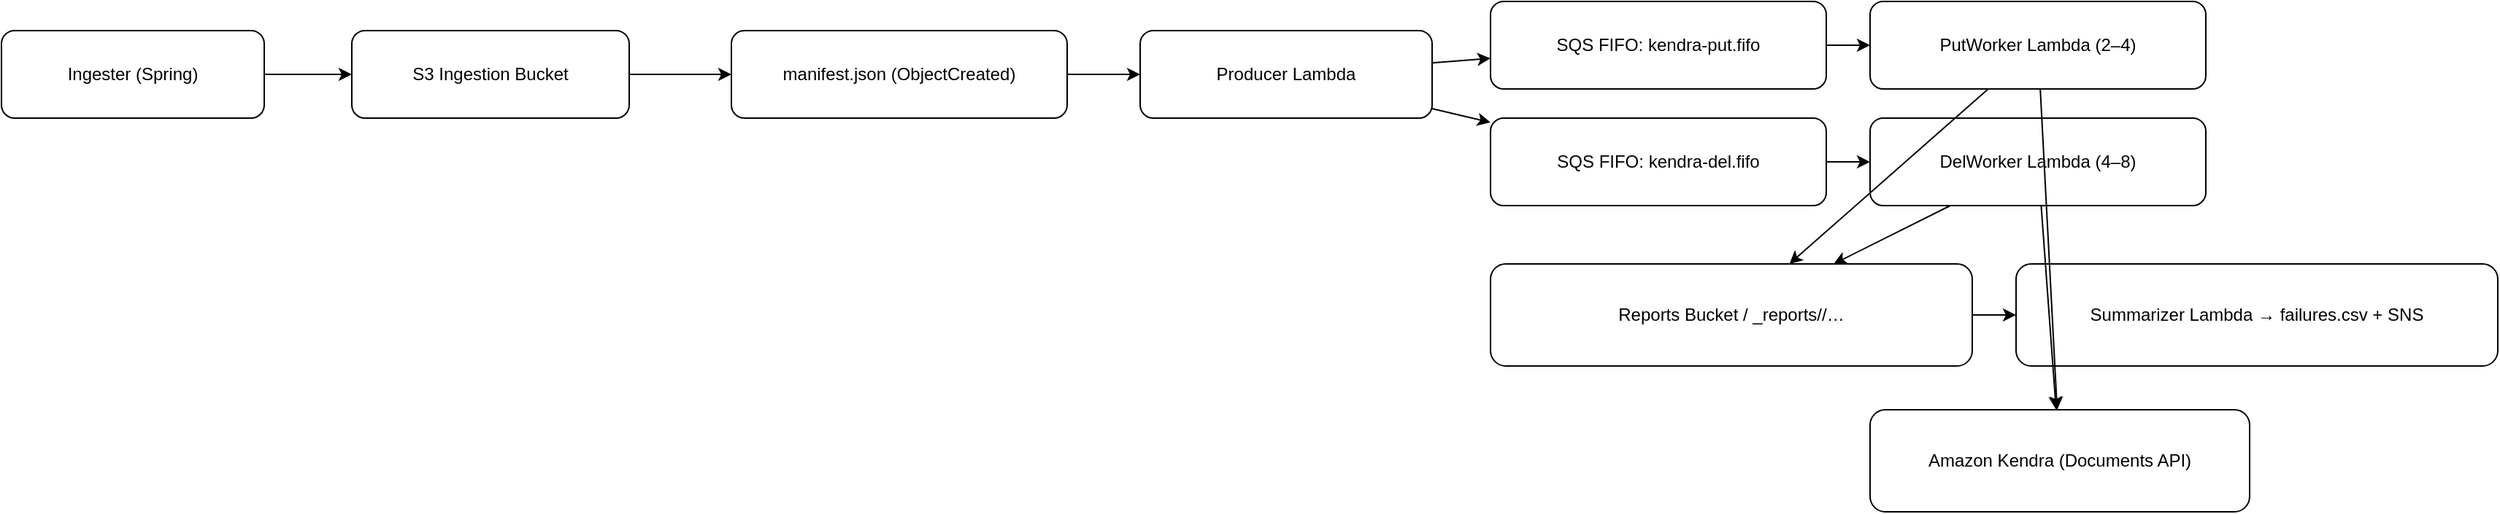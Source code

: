 <mxfile version="20.8.16">
  <diagram name="SQS Worker Pool">
    <mxGraphModel dx="1082" dy="662" grid="1" gridSize="10" guides="1" tooltips="1" connect="1" arrows="1" page="1" pageScale="1" pageWidth="1600" pageHeight="1000">
      <root>
        <mxCell id="0"/><mxCell id="1" parent="0"/>
        <mxCell id="2" value="Ingester (Spring)" style="shape=rectangle;rounded=1;whiteSpace=wrap;html=1;" vertex="1" parent="1"><mxGeometry x="40" y="60" width="180" height="60" as="geometry"/></mxCell>
<mxCell id="3" value="S3 Ingestion Bucket" style="shape=rectangle;rounded=1;whiteSpace=wrap;html=1;" vertex="1" parent="1"><mxGeometry x="280" y="60" width="190" height="60" as="geometry"/></mxCell>
<mxCell id="4" value="manifest.json (ObjectCreated)" style="shape=rectangle;rounded=1;whiteSpace=wrap;html=1;" vertex="1" parent="1"><mxGeometry x="540" y="60" width="230" height="60" as="geometry"/></mxCell>
<mxCell id="5" value="Producer Lambda" style="shape=rectangle;rounded=1;whiteSpace=wrap;html=1;" vertex="1" parent="1"><mxGeometry x="820" y="60" width="200" height="60" as="geometry"/></mxCell>
<mxCell id="6" value="SQS FIFO: kendra-put.fifo" style="shape=rectangle;rounded=1;whiteSpace=wrap;html=1;" vertex="1" parent="1"><mxGeometry x="1060" y="40" width="230" height="60" as="geometry"/></mxCell>
<mxCell id="7" value="SQS FIFO: kendra-del.fifo" style="shape=rectangle;rounded=1;whiteSpace=wrap;html=1;" vertex="1" parent="1"><mxGeometry x="1060" y="120" width="230" height="60" as="geometry"/></mxCell>
<mxCell id="8" value="PutWorker Lambda (2–4)" style="shape=rectangle;rounded=1;whiteSpace=wrap;html=1;" vertex="1" parent="1"><mxGeometry x="1320" y="40" width="230" height="60" as="geometry"/></mxCell>
<mxCell id="9" value="DelWorker Lambda (4–8)" style="shape=rectangle;rounded=1;whiteSpace=wrap;html=1;" vertex="1" parent="1"><mxGeometry x="1320" y="120" width="230" height="60" as="geometry"/></mxCell>
<mxCell id="10" value="Reports Bucket / _reports/&lt;jobId&gt;/…" style="shape=rectangle;rounded=1;whiteSpace=wrap;html=1;" vertex="1" parent="1"><mxGeometry x="1060" y="220" width="330" height="70" as="geometry"/></mxCell>
<mxCell id="11" value="Summarizer Lambda → failures.csv + SNS" style="shape=rectangle;rounded=1;whiteSpace=wrap;html=1;" vertex="1" parent="1"><mxGeometry x="1420" y="220" width="330" height="70" as="geometry"/></mxCell>
<mxCell id="12" value="Amazon Kendra (Documents API)" style="shape=rectangle;rounded=1;whiteSpace=wrap;html=1;" vertex="1" parent="1"><mxGeometry x="1320" y="320" width="260" height="70" as="geometry"/></mxCell>
<mxCell id="e1" edge="1" parent="1" source="2" target="3"><mxGeometry relative="1" as="geometry"/></mxCell>
<mxCell id="e2" edge="1" parent="1" source="3" target="4"><mxGeometry relative="1" as="geometry"/></mxCell>
<mxCell id="e3" edge="1" parent="1" source="4" target="5"><mxGeometry relative="1" as="geometry"/></mxCell>
<mxCell id="e4" edge="1" parent="1" source="5" target="6"><mxGeometry relative="1" as="geometry"/></mxCell>
<mxCell id="e5" edge="1" parent="1" source="5" target="7"><mxGeometry relative="1" as="geometry"/></mxCell>
<mxCell id="e6" edge="1" parent="1" source="6" target="8"><mxGeometry relative="1" as="geometry"/></mxCell>
<mxCell id="e7" edge="1" parent="1" source="7" target="9"><mxGeometry relative="1" as="geometry"/></mxCell>
<mxCell id="e8" edge="1" parent="1" source="8" target="12"><mxGeometry relative="1" as="geometry"/></mxCell>
<mxCell id="e9" edge="1" parent="1" source="9" target="12"><mxGeometry relative="1" as="geometry"/></mxCell>
<mxCell id="e10" edge="1" parent="1" source="8" target="10"><mxGeometry relative="1" as="geometry"/></mxCell>
<mxCell id="e11" edge="1" parent="1" source="9" target="10"><mxGeometry relative="1" as="geometry"/></mxCell>
<mxCell id="e12" edge="1" parent="1" source="10" target="11"><mxGeometry relative="1" as="geometry"/></mxCell>
      </root>
    </mxGraphModel>
  </diagram>
</mxfile>